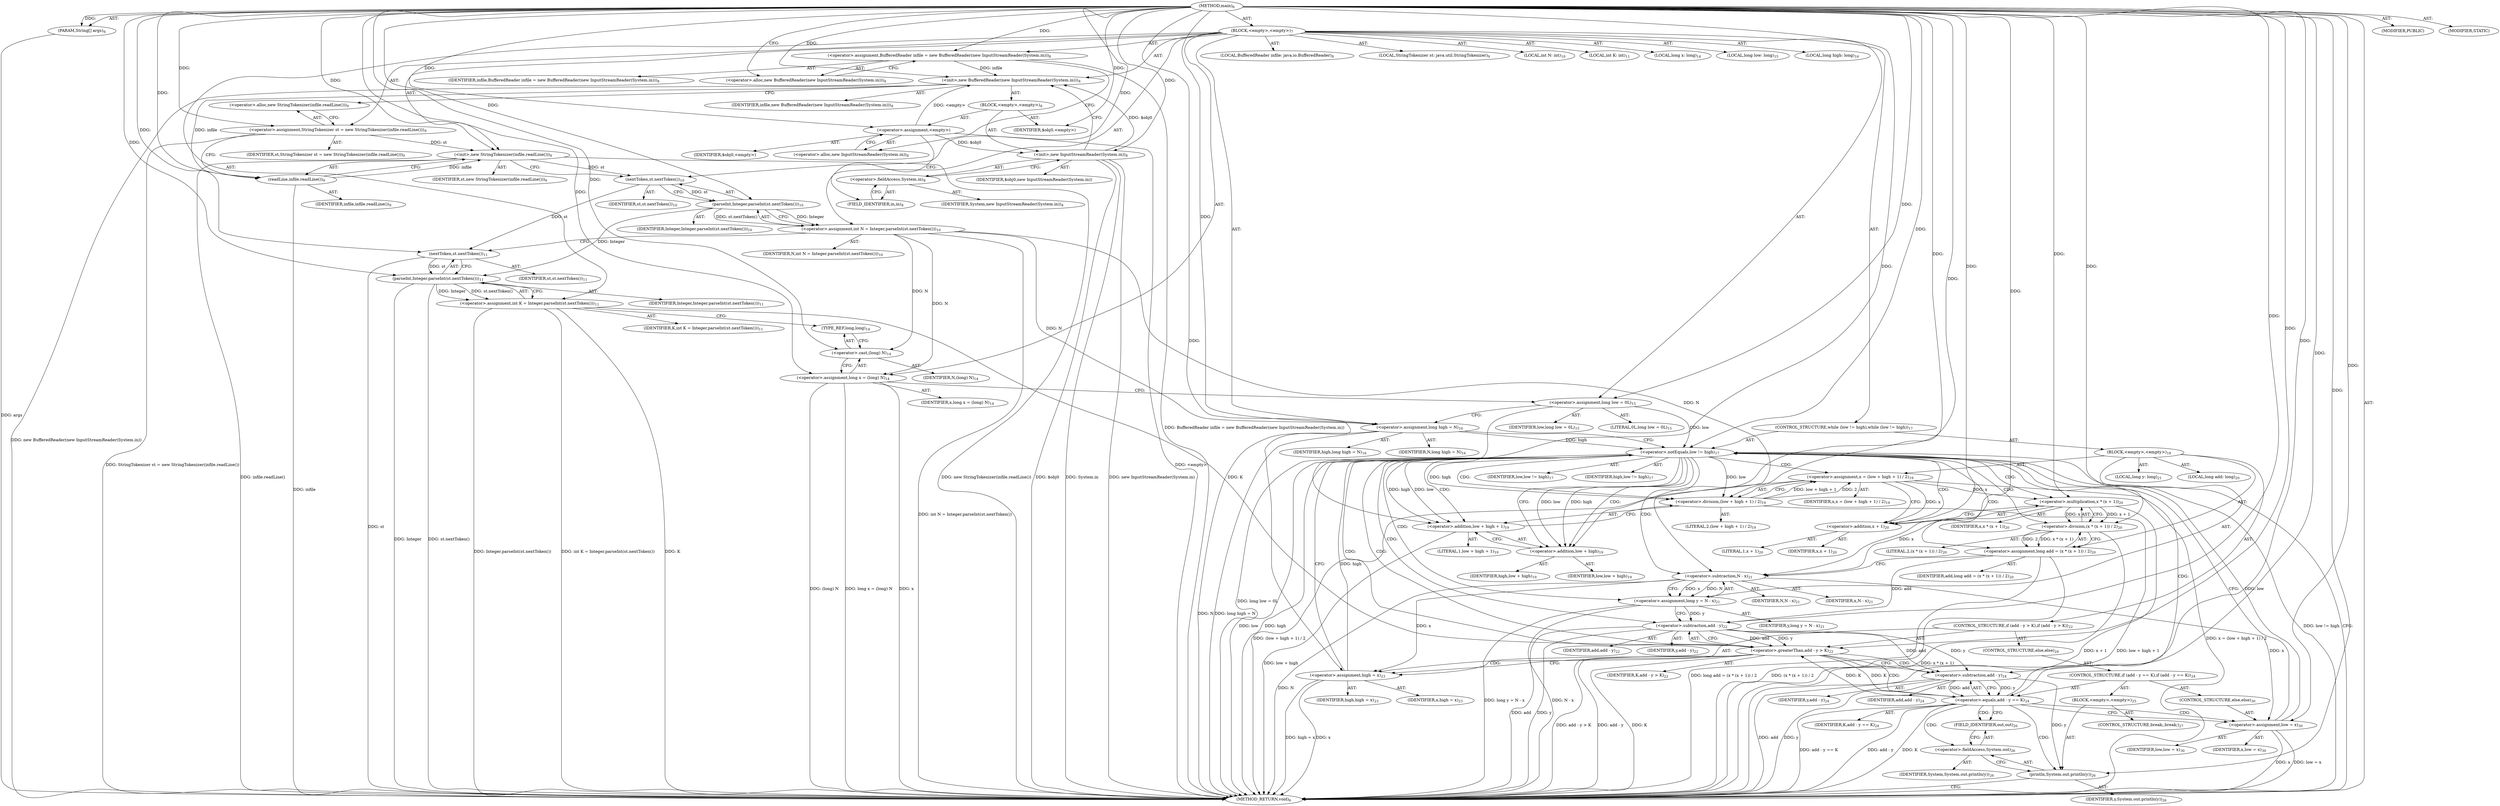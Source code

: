 digraph "main" {  
"21" [label = <(METHOD,main)<SUB>6</SUB>> ]
"22" [label = <(PARAM,String[] args)<SUB>6</SUB>> ]
"23" [label = <(BLOCK,&lt;empty&gt;,&lt;empty&gt;)<SUB>7</SUB>> ]
"4" [label = <(LOCAL,BufferedReader infile: java.io.BufferedReader)<SUB>8</SUB>> ]
"24" [label = <(&lt;operator&gt;.assignment,BufferedReader infile = new BufferedReader(new InputStreamReader(System.in)))<SUB>8</SUB>> ]
"25" [label = <(IDENTIFIER,infile,BufferedReader infile = new BufferedReader(new InputStreamReader(System.in)))<SUB>8</SUB>> ]
"26" [label = <(&lt;operator&gt;.alloc,new BufferedReader(new InputStreamReader(System.in)))<SUB>8</SUB>> ]
"27" [label = <(&lt;init&gt;,new BufferedReader(new InputStreamReader(System.in)))<SUB>8</SUB>> ]
"3" [label = <(IDENTIFIER,infile,new BufferedReader(new InputStreamReader(System.in)))<SUB>8</SUB>> ]
"28" [label = <(BLOCK,&lt;empty&gt;,&lt;empty&gt;)<SUB>8</SUB>> ]
"29" [label = <(&lt;operator&gt;.assignment,&lt;empty&gt;)> ]
"30" [label = <(IDENTIFIER,$obj0,&lt;empty&gt;)> ]
"31" [label = <(&lt;operator&gt;.alloc,new InputStreamReader(System.in))<SUB>8</SUB>> ]
"32" [label = <(&lt;init&gt;,new InputStreamReader(System.in))<SUB>8</SUB>> ]
"33" [label = <(IDENTIFIER,$obj0,new InputStreamReader(System.in))> ]
"34" [label = <(&lt;operator&gt;.fieldAccess,System.in)<SUB>8</SUB>> ]
"35" [label = <(IDENTIFIER,System,new InputStreamReader(System.in))<SUB>8</SUB>> ]
"36" [label = <(FIELD_IDENTIFIER,in,in)<SUB>8</SUB>> ]
"37" [label = <(IDENTIFIER,$obj0,&lt;empty&gt;)> ]
"6" [label = <(LOCAL,StringTokenizer st: java.util.StringTokenizer)<SUB>9</SUB>> ]
"38" [label = <(&lt;operator&gt;.assignment,StringTokenizer st = new StringTokenizer(infile.readLine()))<SUB>9</SUB>> ]
"39" [label = <(IDENTIFIER,st,StringTokenizer st = new StringTokenizer(infile.readLine()))<SUB>9</SUB>> ]
"40" [label = <(&lt;operator&gt;.alloc,new StringTokenizer(infile.readLine()))<SUB>9</SUB>> ]
"41" [label = <(&lt;init&gt;,new StringTokenizer(infile.readLine()))<SUB>9</SUB>> ]
"5" [label = <(IDENTIFIER,st,new StringTokenizer(infile.readLine()))<SUB>9</SUB>> ]
"42" [label = <(readLine,infile.readLine())<SUB>9</SUB>> ]
"43" [label = <(IDENTIFIER,infile,infile.readLine())<SUB>9</SUB>> ]
"44" [label = <(LOCAL,int N: int)<SUB>10</SUB>> ]
"45" [label = <(&lt;operator&gt;.assignment,int N = Integer.parseInt(st.nextToken()))<SUB>10</SUB>> ]
"46" [label = <(IDENTIFIER,N,int N = Integer.parseInt(st.nextToken()))<SUB>10</SUB>> ]
"47" [label = <(parseInt,Integer.parseInt(st.nextToken()))<SUB>10</SUB>> ]
"48" [label = <(IDENTIFIER,Integer,Integer.parseInt(st.nextToken()))<SUB>10</SUB>> ]
"49" [label = <(nextToken,st.nextToken())<SUB>10</SUB>> ]
"50" [label = <(IDENTIFIER,st,st.nextToken())<SUB>10</SUB>> ]
"51" [label = <(LOCAL,int K: int)<SUB>11</SUB>> ]
"52" [label = <(&lt;operator&gt;.assignment,int K = Integer.parseInt(st.nextToken()))<SUB>11</SUB>> ]
"53" [label = <(IDENTIFIER,K,int K = Integer.parseInt(st.nextToken()))<SUB>11</SUB>> ]
"54" [label = <(parseInt,Integer.parseInt(st.nextToken()))<SUB>11</SUB>> ]
"55" [label = <(IDENTIFIER,Integer,Integer.parseInt(st.nextToken()))<SUB>11</SUB>> ]
"56" [label = <(nextToken,st.nextToken())<SUB>11</SUB>> ]
"57" [label = <(IDENTIFIER,st,st.nextToken())<SUB>11</SUB>> ]
"58" [label = <(LOCAL,long x: long)<SUB>14</SUB>> ]
"59" [label = <(&lt;operator&gt;.assignment,long x = (long) N)<SUB>14</SUB>> ]
"60" [label = <(IDENTIFIER,x,long x = (long) N)<SUB>14</SUB>> ]
"61" [label = <(&lt;operator&gt;.cast,(long) N)<SUB>14</SUB>> ]
"62" [label = <(TYPE_REF,long,long)<SUB>14</SUB>> ]
"63" [label = <(IDENTIFIER,N,(long) N)<SUB>14</SUB>> ]
"64" [label = <(LOCAL,long low: long)<SUB>15</SUB>> ]
"65" [label = <(&lt;operator&gt;.assignment,long low = 0L)<SUB>15</SUB>> ]
"66" [label = <(IDENTIFIER,low,long low = 0L)<SUB>15</SUB>> ]
"67" [label = <(LITERAL,0L,long low = 0L)<SUB>15</SUB>> ]
"68" [label = <(LOCAL,long high: long)<SUB>16</SUB>> ]
"69" [label = <(&lt;operator&gt;.assignment,long high = N)<SUB>16</SUB>> ]
"70" [label = <(IDENTIFIER,high,long high = N)<SUB>16</SUB>> ]
"71" [label = <(IDENTIFIER,N,long high = N)<SUB>16</SUB>> ]
"72" [label = <(CONTROL_STRUCTURE,while (low != high),while (low != high))<SUB>17</SUB>> ]
"73" [label = <(&lt;operator&gt;.notEquals,low != high)<SUB>17</SUB>> ]
"74" [label = <(IDENTIFIER,low,low != high)<SUB>17</SUB>> ]
"75" [label = <(IDENTIFIER,high,low != high)<SUB>17</SUB>> ]
"76" [label = <(BLOCK,&lt;empty&gt;,&lt;empty&gt;)<SUB>18</SUB>> ]
"77" [label = <(&lt;operator&gt;.assignment,x = (low + high + 1) / 2)<SUB>19</SUB>> ]
"78" [label = <(IDENTIFIER,x,x = (low + high + 1) / 2)<SUB>19</SUB>> ]
"79" [label = <(&lt;operator&gt;.division,(low + high + 1) / 2)<SUB>19</SUB>> ]
"80" [label = <(&lt;operator&gt;.addition,low + high + 1)<SUB>19</SUB>> ]
"81" [label = <(&lt;operator&gt;.addition,low + high)<SUB>19</SUB>> ]
"82" [label = <(IDENTIFIER,low,low + high)<SUB>19</SUB>> ]
"83" [label = <(IDENTIFIER,high,low + high)<SUB>19</SUB>> ]
"84" [label = <(LITERAL,1,low + high + 1)<SUB>19</SUB>> ]
"85" [label = <(LITERAL,2,(low + high + 1) / 2)<SUB>19</SUB>> ]
"86" [label = <(LOCAL,long add: long)<SUB>20</SUB>> ]
"87" [label = <(&lt;operator&gt;.assignment,long add = (x * (x + 1)) / 2)<SUB>20</SUB>> ]
"88" [label = <(IDENTIFIER,add,long add = (x * (x + 1)) / 2)<SUB>20</SUB>> ]
"89" [label = <(&lt;operator&gt;.division,(x * (x + 1)) / 2)<SUB>20</SUB>> ]
"90" [label = <(&lt;operator&gt;.multiplication,x * (x + 1))<SUB>20</SUB>> ]
"91" [label = <(IDENTIFIER,x,x * (x + 1))<SUB>20</SUB>> ]
"92" [label = <(&lt;operator&gt;.addition,x + 1)<SUB>20</SUB>> ]
"93" [label = <(IDENTIFIER,x,x + 1)<SUB>20</SUB>> ]
"94" [label = <(LITERAL,1,x + 1)<SUB>20</SUB>> ]
"95" [label = <(LITERAL,2,(x * (x + 1)) / 2)<SUB>20</SUB>> ]
"96" [label = <(LOCAL,long y: long)<SUB>21</SUB>> ]
"97" [label = <(&lt;operator&gt;.assignment,long y = N - x)<SUB>21</SUB>> ]
"98" [label = <(IDENTIFIER,y,long y = N - x)<SUB>21</SUB>> ]
"99" [label = <(&lt;operator&gt;.subtraction,N - x)<SUB>21</SUB>> ]
"100" [label = <(IDENTIFIER,N,N - x)<SUB>21</SUB>> ]
"101" [label = <(IDENTIFIER,x,N - x)<SUB>21</SUB>> ]
"102" [label = <(CONTROL_STRUCTURE,if (add - y &gt; K),if (add - y &gt; K))<SUB>22</SUB>> ]
"103" [label = <(&lt;operator&gt;.greaterThan,add - y &gt; K)<SUB>22</SUB>> ]
"104" [label = <(&lt;operator&gt;.subtraction,add - y)<SUB>22</SUB>> ]
"105" [label = <(IDENTIFIER,add,add - y)<SUB>22</SUB>> ]
"106" [label = <(IDENTIFIER,y,add - y)<SUB>22</SUB>> ]
"107" [label = <(IDENTIFIER,K,add - y &gt; K)<SUB>22</SUB>> ]
"108" [label = <(&lt;operator&gt;.assignment,high = x)<SUB>23</SUB>> ]
"109" [label = <(IDENTIFIER,high,high = x)<SUB>23</SUB>> ]
"110" [label = <(IDENTIFIER,x,high = x)<SUB>23</SUB>> ]
"111" [label = <(CONTROL_STRUCTURE,else,else)<SUB>24</SUB>> ]
"112" [label = <(CONTROL_STRUCTURE,if (add - y == K),if (add - y == K))<SUB>24</SUB>> ]
"113" [label = <(&lt;operator&gt;.equals,add - y == K)<SUB>24</SUB>> ]
"114" [label = <(&lt;operator&gt;.subtraction,add - y)<SUB>24</SUB>> ]
"115" [label = <(IDENTIFIER,add,add - y)<SUB>24</SUB>> ]
"116" [label = <(IDENTIFIER,y,add - y)<SUB>24</SUB>> ]
"117" [label = <(IDENTIFIER,K,add - y == K)<SUB>24</SUB>> ]
"118" [label = <(BLOCK,&lt;empty&gt;,&lt;empty&gt;)<SUB>25</SUB>> ]
"119" [label = <(println,System.out.println(y))<SUB>26</SUB>> ]
"120" [label = <(&lt;operator&gt;.fieldAccess,System.out)<SUB>26</SUB>> ]
"121" [label = <(IDENTIFIER,System,System.out.println(y))<SUB>26</SUB>> ]
"122" [label = <(FIELD_IDENTIFIER,out,out)<SUB>26</SUB>> ]
"123" [label = <(IDENTIFIER,y,System.out.println(y))<SUB>26</SUB>> ]
"124" [label = <(CONTROL_STRUCTURE,break;,break;)<SUB>27</SUB>> ]
"125" [label = <(CONTROL_STRUCTURE,else,else)<SUB>30</SUB>> ]
"126" [label = <(&lt;operator&gt;.assignment,low = x)<SUB>30</SUB>> ]
"127" [label = <(IDENTIFIER,low,low = x)<SUB>30</SUB>> ]
"128" [label = <(IDENTIFIER,x,low = x)<SUB>30</SUB>> ]
"129" [label = <(MODIFIER,PUBLIC)> ]
"130" [label = <(MODIFIER,STATIC)> ]
"131" [label = <(METHOD_RETURN,void)<SUB>6</SUB>> ]
  "21" -> "22"  [ label = "AST: "] 
  "21" -> "23"  [ label = "AST: "] 
  "21" -> "129"  [ label = "AST: "] 
  "21" -> "130"  [ label = "AST: "] 
  "21" -> "131"  [ label = "AST: "] 
  "23" -> "4"  [ label = "AST: "] 
  "23" -> "24"  [ label = "AST: "] 
  "23" -> "27"  [ label = "AST: "] 
  "23" -> "6"  [ label = "AST: "] 
  "23" -> "38"  [ label = "AST: "] 
  "23" -> "41"  [ label = "AST: "] 
  "23" -> "44"  [ label = "AST: "] 
  "23" -> "45"  [ label = "AST: "] 
  "23" -> "51"  [ label = "AST: "] 
  "23" -> "52"  [ label = "AST: "] 
  "23" -> "58"  [ label = "AST: "] 
  "23" -> "59"  [ label = "AST: "] 
  "23" -> "64"  [ label = "AST: "] 
  "23" -> "65"  [ label = "AST: "] 
  "23" -> "68"  [ label = "AST: "] 
  "23" -> "69"  [ label = "AST: "] 
  "23" -> "72"  [ label = "AST: "] 
  "24" -> "25"  [ label = "AST: "] 
  "24" -> "26"  [ label = "AST: "] 
  "27" -> "3"  [ label = "AST: "] 
  "27" -> "28"  [ label = "AST: "] 
  "28" -> "29"  [ label = "AST: "] 
  "28" -> "32"  [ label = "AST: "] 
  "28" -> "37"  [ label = "AST: "] 
  "29" -> "30"  [ label = "AST: "] 
  "29" -> "31"  [ label = "AST: "] 
  "32" -> "33"  [ label = "AST: "] 
  "32" -> "34"  [ label = "AST: "] 
  "34" -> "35"  [ label = "AST: "] 
  "34" -> "36"  [ label = "AST: "] 
  "38" -> "39"  [ label = "AST: "] 
  "38" -> "40"  [ label = "AST: "] 
  "41" -> "5"  [ label = "AST: "] 
  "41" -> "42"  [ label = "AST: "] 
  "42" -> "43"  [ label = "AST: "] 
  "45" -> "46"  [ label = "AST: "] 
  "45" -> "47"  [ label = "AST: "] 
  "47" -> "48"  [ label = "AST: "] 
  "47" -> "49"  [ label = "AST: "] 
  "49" -> "50"  [ label = "AST: "] 
  "52" -> "53"  [ label = "AST: "] 
  "52" -> "54"  [ label = "AST: "] 
  "54" -> "55"  [ label = "AST: "] 
  "54" -> "56"  [ label = "AST: "] 
  "56" -> "57"  [ label = "AST: "] 
  "59" -> "60"  [ label = "AST: "] 
  "59" -> "61"  [ label = "AST: "] 
  "61" -> "62"  [ label = "AST: "] 
  "61" -> "63"  [ label = "AST: "] 
  "65" -> "66"  [ label = "AST: "] 
  "65" -> "67"  [ label = "AST: "] 
  "69" -> "70"  [ label = "AST: "] 
  "69" -> "71"  [ label = "AST: "] 
  "72" -> "73"  [ label = "AST: "] 
  "72" -> "76"  [ label = "AST: "] 
  "73" -> "74"  [ label = "AST: "] 
  "73" -> "75"  [ label = "AST: "] 
  "76" -> "77"  [ label = "AST: "] 
  "76" -> "86"  [ label = "AST: "] 
  "76" -> "87"  [ label = "AST: "] 
  "76" -> "96"  [ label = "AST: "] 
  "76" -> "97"  [ label = "AST: "] 
  "76" -> "102"  [ label = "AST: "] 
  "77" -> "78"  [ label = "AST: "] 
  "77" -> "79"  [ label = "AST: "] 
  "79" -> "80"  [ label = "AST: "] 
  "79" -> "85"  [ label = "AST: "] 
  "80" -> "81"  [ label = "AST: "] 
  "80" -> "84"  [ label = "AST: "] 
  "81" -> "82"  [ label = "AST: "] 
  "81" -> "83"  [ label = "AST: "] 
  "87" -> "88"  [ label = "AST: "] 
  "87" -> "89"  [ label = "AST: "] 
  "89" -> "90"  [ label = "AST: "] 
  "89" -> "95"  [ label = "AST: "] 
  "90" -> "91"  [ label = "AST: "] 
  "90" -> "92"  [ label = "AST: "] 
  "92" -> "93"  [ label = "AST: "] 
  "92" -> "94"  [ label = "AST: "] 
  "97" -> "98"  [ label = "AST: "] 
  "97" -> "99"  [ label = "AST: "] 
  "99" -> "100"  [ label = "AST: "] 
  "99" -> "101"  [ label = "AST: "] 
  "102" -> "103"  [ label = "AST: "] 
  "102" -> "108"  [ label = "AST: "] 
  "102" -> "111"  [ label = "AST: "] 
  "103" -> "104"  [ label = "AST: "] 
  "103" -> "107"  [ label = "AST: "] 
  "104" -> "105"  [ label = "AST: "] 
  "104" -> "106"  [ label = "AST: "] 
  "108" -> "109"  [ label = "AST: "] 
  "108" -> "110"  [ label = "AST: "] 
  "111" -> "112"  [ label = "AST: "] 
  "112" -> "113"  [ label = "AST: "] 
  "112" -> "118"  [ label = "AST: "] 
  "112" -> "125"  [ label = "AST: "] 
  "113" -> "114"  [ label = "AST: "] 
  "113" -> "117"  [ label = "AST: "] 
  "114" -> "115"  [ label = "AST: "] 
  "114" -> "116"  [ label = "AST: "] 
  "118" -> "119"  [ label = "AST: "] 
  "118" -> "124"  [ label = "AST: "] 
  "119" -> "120"  [ label = "AST: "] 
  "119" -> "123"  [ label = "AST: "] 
  "120" -> "121"  [ label = "AST: "] 
  "120" -> "122"  [ label = "AST: "] 
  "125" -> "126"  [ label = "AST: "] 
  "126" -> "127"  [ label = "AST: "] 
  "126" -> "128"  [ label = "AST: "] 
  "24" -> "31"  [ label = "CFG: "] 
  "27" -> "40"  [ label = "CFG: "] 
  "38" -> "42"  [ label = "CFG: "] 
  "41" -> "49"  [ label = "CFG: "] 
  "45" -> "56"  [ label = "CFG: "] 
  "52" -> "62"  [ label = "CFG: "] 
  "59" -> "65"  [ label = "CFG: "] 
  "65" -> "69"  [ label = "CFG: "] 
  "69" -> "73"  [ label = "CFG: "] 
  "26" -> "24"  [ label = "CFG: "] 
  "40" -> "38"  [ label = "CFG: "] 
  "42" -> "41"  [ label = "CFG: "] 
  "47" -> "45"  [ label = "CFG: "] 
  "54" -> "52"  [ label = "CFG: "] 
  "61" -> "59"  [ label = "CFG: "] 
  "73" -> "131"  [ label = "CFG: "] 
  "73" -> "81"  [ label = "CFG: "] 
  "29" -> "36"  [ label = "CFG: "] 
  "32" -> "27"  [ label = "CFG: "] 
  "49" -> "47"  [ label = "CFG: "] 
  "56" -> "54"  [ label = "CFG: "] 
  "62" -> "61"  [ label = "CFG: "] 
  "77" -> "92"  [ label = "CFG: "] 
  "87" -> "99"  [ label = "CFG: "] 
  "97" -> "104"  [ label = "CFG: "] 
  "31" -> "29"  [ label = "CFG: "] 
  "34" -> "32"  [ label = "CFG: "] 
  "79" -> "77"  [ label = "CFG: "] 
  "89" -> "87"  [ label = "CFG: "] 
  "99" -> "97"  [ label = "CFG: "] 
  "103" -> "108"  [ label = "CFG: "] 
  "103" -> "114"  [ label = "CFG: "] 
  "108" -> "73"  [ label = "CFG: "] 
  "36" -> "34"  [ label = "CFG: "] 
  "80" -> "79"  [ label = "CFG: "] 
  "90" -> "89"  [ label = "CFG: "] 
  "104" -> "103"  [ label = "CFG: "] 
  "81" -> "80"  [ label = "CFG: "] 
  "92" -> "90"  [ label = "CFG: "] 
  "113" -> "122"  [ label = "CFG: "] 
  "113" -> "126"  [ label = "CFG: "] 
  "114" -> "113"  [ label = "CFG: "] 
  "119" -> "131"  [ label = "CFG: "] 
  "126" -> "73"  [ label = "CFG: "] 
  "120" -> "119"  [ label = "CFG: "] 
  "122" -> "120"  [ label = "CFG: "] 
  "21" -> "26"  [ label = "CFG: "] 
  "22" -> "131"  [ label = "DDG: args"] 
  "24" -> "131"  [ label = "DDG: BufferedReader infile = new BufferedReader(new InputStreamReader(System.in))"] 
  "29" -> "131"  [ label = "DDG: &lt;empty&gt;"] 
  "32" -> "131"  [ label = "DDG: $obj0"] 
  "32" -> "131"  [ label = "DDG: System.in"] 
  "32" -> "131"  [ label = "DDG: new InputStreamReader(System.in)"] 
  "27" -> "131"  [ label = "DDG: new BufferedReader(new InputStreamReader(System.in))"] 
  "38" -> "131"  [ label = "DDG: StringTokenizer st = new StringTokenizer(infile.readLine())"] 
  "42" -> "131"  [ label = "DDG: infile"] 
  "41" -> "131"  [ label = "DDG: infile.readLine()"] 
  "41" -> "131"  [ label = "DDG: new StringTokenizer(infile.readLine())"] 
  "45" -> "131"  [ label = "DDG: int N = Integer.parseInt(st.nextToken())"] 
  "52" -> "131"  [ label = "DDG: K"] 
  "54" -> "131"  [ label = "DDG: Integer"] 
  "56" -> "131"  [ label = "DDG: st"] 
  "54" -> "131"  [ label = "DDG: st.nextToken()"] 
  "52" -> "131"  [ label = "DDG: Integer.parseInt(st.nextToken())"] 
  "52" -> "131"  [ label = "DDG: int K = Integer.parseInt(st.nextToken())"] 
  "59" -> "131"  [ label = "DDG: x"] 
  "59" -> "131"  [ label = "DDG: (long) N"] 
  "59" -> "131"  [ label = "DDG: long x = (long) N"] 
  "65" -> "131"  [ label = "DDG: long low = 0L"] 
  "69" -> "131"  [ label = "DDG: N"] 
  "69" -> "131"  [ label = "DDG: long high = N"] 
  "73" -> "131"  [ label = "DDG: low"] 
  "73" -> "131"  [ label = "DDG: high"] 
  "73" -> "131"  [ label = "DDG: low != high"] 
  "80" -> "131"  [ label = "DDG: low + high"] 
  "79" -> "131"  [ label = "DDG: low + high + 1"] 
  "77" -> "131"  [ label = "DDG: (low + high + 1) / 2"] 
  "77" -> "131"  [ label = "DDG: x = (low + high + 1) / 2"] 
  "90" -> "131"  [ label = "DDG: x + 1"] 
  "89" -> "131"  [ label = "DDG: x * (x + 1)"] 
  "87" -> "131"  [ label = "DDG: (x * (x + 1)) / 2"] 
  "87" -> "131"  [ label = "DDG: long add = (x * (x + 1)) / 2"] 
  "99" -> "131"  [ label = "DDG: N"] 
  "97" -> "131"  [ label = "DDG: N - x"] 
  "97" -> "131"  [ label = "DDG: long y = N - x"] 
  "104" -> "131"  [ label = "DDG: add"] 
  "104" -> "131"  [ label = "DDG: y"] 
  "103" -> "131"  [ label = "DDG: add - y"] 
  "103" -> "131"  [ label = "DDG: K"] 
  "103" -> "131"  [ label = "DDG: add - y &gt; K"] 
  "114" -> "131"  [ label = "DDG: add"] 
  "114" -> "131"  [ label = "DDG: y"] 
  "113" -> "131"  [ label = "DDG: add - y"] 
  "113" -> "131"  [ label = "DDG: K"] 
  "113" -> "131"  [ label = "DDG: add - y == K"] 
  "126" -> "131"  [ label = "DDG: x"] 
  "126" -> "131"  [ label = "DDG: low = x"] 
  "108" -> "131"  [ label = "DDG: x"] 
  "108" -> "131"  [ label = "DDG: high = x"] 
  "21" -> "22"  [ label = "DDG: "] 
  "21" -> "24"  [ label = "DDG: "] 
  "21" -> "38"  [ label = "DDG: "] 
  "47" -> "45"  [ label = "DDG: Integer"] 
  "47" -> "45"  [ label = "DDG: st.nextToken()"] 
  "54" -> "52"  [ label = "DDG: Integer"] 
  "54" -> "52"  [ label = "DDG: st.nextToken()"] 
  "21" -> "59"  [ label = "DDG: "] 
  "45" -> "59"  [ label = "DDG: N"] 
  "21" -> "65"  [ label = "DDG: "] 
  "21" -> "69"  [ label = "DDG: "] 
  "45" -> "69"  [ label = "DDG: N"] 
  "24" -> "27"  [ label = "DDG: infile"] 
  "21" -> "27"  [ label = "DDG: "] 
  "29" -> "27"  [ label = "DDG: &lt;empty&gt;"] 
  "32" -> "27"  [ label = "DDG: $obj0"] 
  "38" -> "41"  [ label = "DDG: st"] 
  "21" -> "41"  [ label = "DDG: "] 
  "42" -> "41"  [ label = "DDG: infile"] 
  "21" -> "29"  [ label = "DDG: "] 
  "21" -> "37"  [ label = "DDG: "] 
  "27" -> "42"  [ label = "DDG: infile"] 
  "21" -> "42"  [ label = "DDG: "] 
  "21" -> "47"  [ label = "DDG: "] 
  "49" -> "47"  [ label = "DDG: st"] 
  "47" -> "54"  [ label = "DDG: Integer"] 
  "21" -> "54"  [ label = "DDG: "] 
  "56" -> "54"  [ label = "DDG: st"] 
  "21" -> "61"  [ label = "DDG: "] 
  "45" -> "61"  [ label = "DDG: N"] 
  "65" -> "73"  [ label = "DDG: low"] 
  "126" -> "73"  [ label = "DDG: low"] 
  "21" -> "73"  [ label = "DDG: "] 
  "69" -> "73"  [ label = "DDG: high"] 
  "108" -> "73"  [ label = "DDG: high"] 
  "79" -> "77"  [ label = "DDG: low + high + 1"] 
  "79" -> "77"  [ label = "DDG: 2"] 
  "89" -> "87"  [ label = "DDG: x * (x + 1)"] 
  "89" -> "87"  [ label = "DDG: 2"] 
  "99" -> "97"  [ label = "DDG: N"] 
  "99" -> "97"  [ label = "DDG: x"] 
  "29" -> "32"  [ label = "DDG: $obj0"] 
  "21" -> "32"  [ label = "DDG: "] 
  "41" -> "49"  [ label = "DDG: st"] 
  "21" -> "49"  [ label = "DDG: "] 
  "49" -> "56"  [ label = "DDG: st"] 
  "21" -> "56"  [ label = "DDG: "] 
  "99" -> "108"  [ label = "DDG: x"] 
  "21" -> "108"  [ label = "DDG: "] 
  "73" -> "79"  [ label = "DDG: low"] 
  "21" -> "79"  [ label = "DDG: "] 
  "73" -> "79"  [ label = "DDG: high"] 
  "90" -> "89"  [ label = "DDG: x"] 
  "90" -> "89"  [ label = "DDG: x + 1"] 
  "21" -> "89"  [ label = "DDG: "] 
  "21" -> "99"  [ label = "DDG: "] 
  "45" -> "99"  [ label = "DDG: N"] 
  "90" -> "99"  [ label = "DDG: x"] 
  "104" -> "103"  [ label = "DDG: add"] 
  "104" -> "103"  [ label = "DDG: y"] 
  "52" -> "103"  [ label = "DDG: K"] 
  "113" -> "103"  [ label = "DDG: K"] 
  "21" -> "103"  [ label = "DDG: "] 
  "73" -> "80"  [ label = "DDG: low"] 
  "21" -> "80"  [ label = "DDG: "] 
  "73" -> "80"  [ label = "DDG: high"] 
  "21" -> "90"  [ label = "DDG: "] 
  "77" -> "90"  [ label = "DDG: x"] 
  "87" -> "104"  [ label = "DDG: add"] 
  "21" -> "104"  [ label = "DDG: "] 
  "97" -> "104"  [ label = "DDG: y"] 
  "73" -> "81"  [ label = "DDG: low"] 
  "21" -> "81"  [ label = "DDG: "] 
  "73" -> "81"  [ label = "DDG: high"] 
  "77" -> "92"  [ label = "DDG: x"] 
  "21" -> "92"  [ label = "DDG: "] 
  "114" -> "113"  [ label = "DDG: add"] 
  "114" -> "113"  [ label = "DDG: y"] 
  "103" -> "113"  [ label = "DDG: K"] 
  "21" -> "113"  [ label = "DDG: "] 
  "99" -> "126"  [ label = "DDG: x"] 
  "21" -> "126"  [ label = "DDG: "] 
  "104" -> "114"  [ label = "DDG: add"] 
  "21" -> "114"  [ label = "DDG: "] 
  "104" -> "114"  [ label = "DDG: y"] 
  "114" -> "119"  [ label = "DDG: y"] 
  "21" -> "119"  [ label = "DDG: "] 
  "73" -> "77"  [ label = "CDG: "] 
  "73" -> "89"  [ label = "CDG: "] 
  "73" -> "99"  [ label = "CDG: "] 
  "73" -> "81"  [ label = "CDG: "] 
  "73" -> "103"  [ label = "CDG: "] 
  "73" -> "104"  [ label = "CDG: "] 
  "73" -> "92"  [ label = "CDG: "] 
  "73" -> "87"  [ label = "CDG: "] 
  "73" -> "97"  [ label = "CDG: "] 
  "73" -> "90"  [ label = "CDG: "] 
  "73" -> "79"  [ label = "CDG: "] 
  "73" -> "80"  [ label = "CDG: "] 
  "103" -> "73"  [ label = "CDG: "] 
  "103" -> "113"  [ label = "CDG: "] 
  "103" -> "114"  [ label = "CDG: "] 
  "103" -> "108"  [ label = "CDG: "] 
  "113" -> "73"  [ label = "CDG: "] 
  "113" -> "120"  [ label = "CDG: "] 
  "113" -> "122"  [ label = "CDG: "] 
  "113" -> "119"  [ label = "CDG: "] 
  "113" -> "126"  [ label = "CDG: "] 
}
